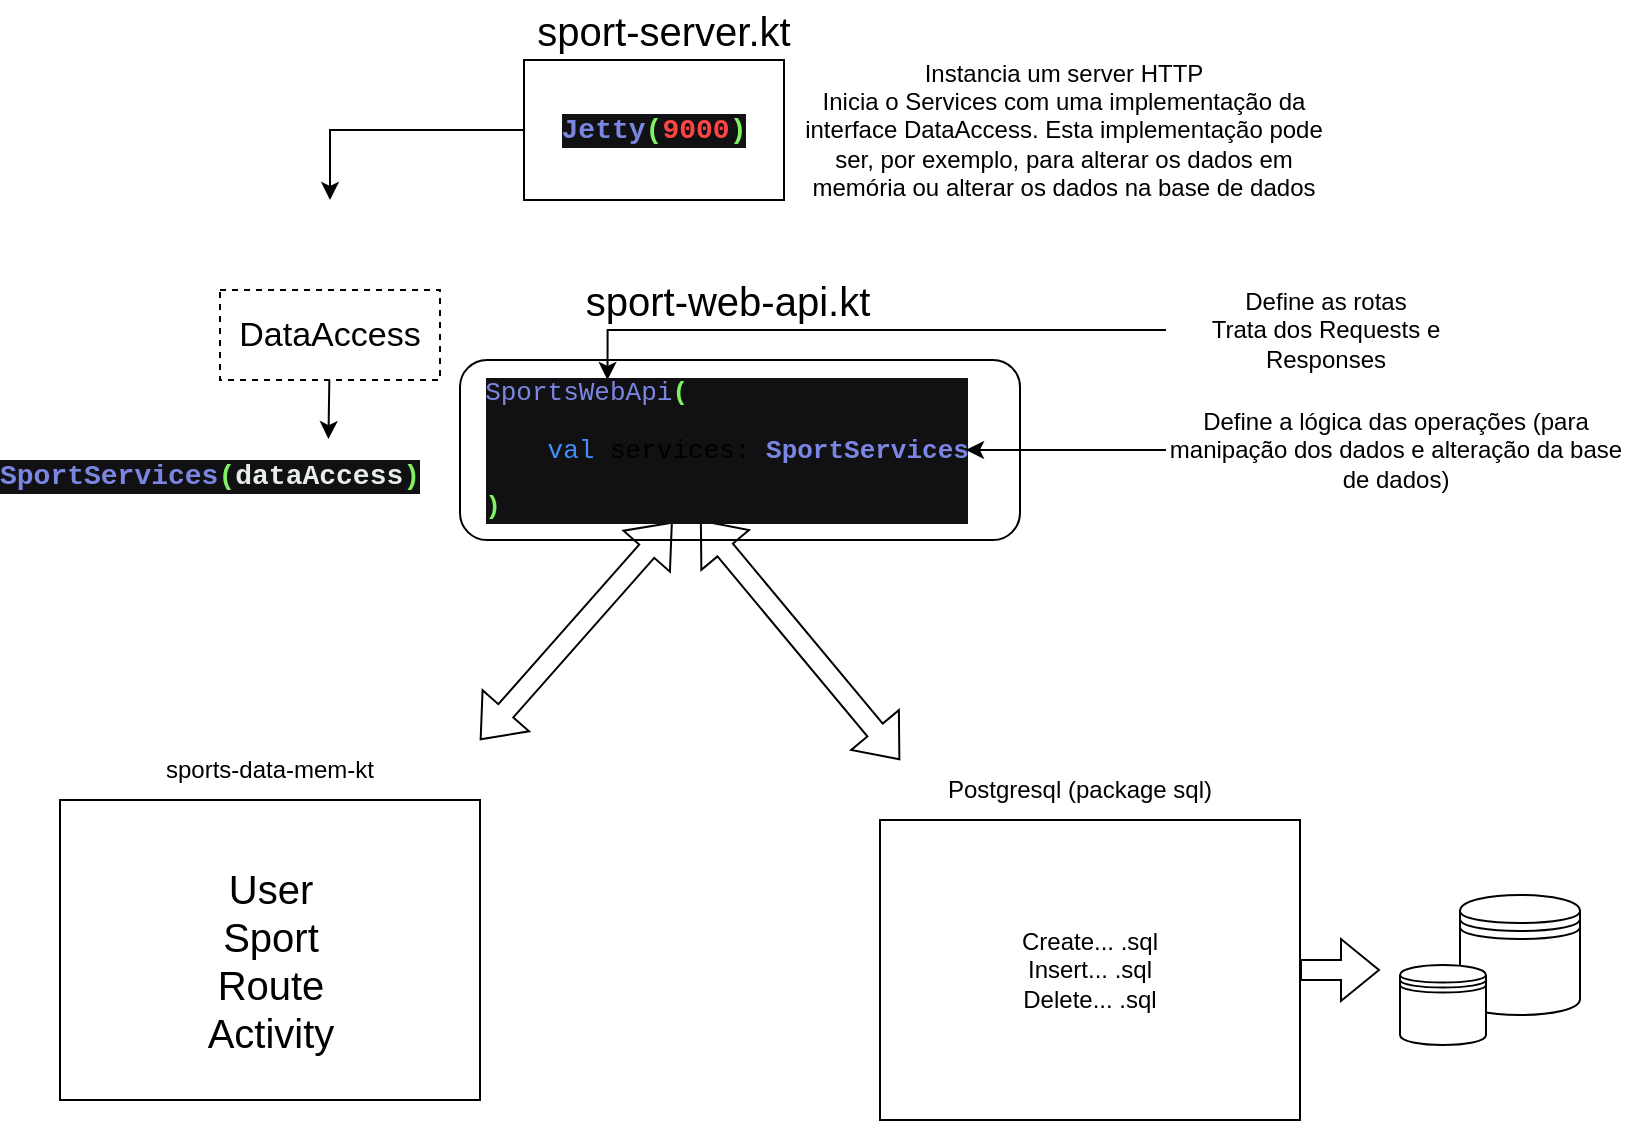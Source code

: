 <mxfile version="17.4.0" type="device"><diagram id="t6QnFY28ZiFEdFZgNadr" name="Page-1"><mxGraphModel dx="1021" dy="1681" grid="1" gridSize="10" guides="1" tooltips="1" connect="1" arrows="1" fold="1" page="1" pageScale="1" pageWidth="827" pageHeight="1169" math="0" shadow="0"><root><mxCell id="0"/><mxCell id="1" parent="0"/><mxCell id="5KlyjFifvIUy6kqjpGJM-24" value="" style="rounded=1;whiteSpace=wrap;html=1;fontSize=20;" vertex="1" parent="1"><mxGeometry x="280" y="80" width="280" height="90" as="geometry"/></mxCell><mxCell id="5KlyjFifvIUy6kqjpGJM-1" value="sport-server.kt" style="text;html=1;strokeColor=none;fillColor=none;align=center;verticalAlign=middle;whiteSpace=wrap;rounded=0;fontSize=20;" vertex="1" parent="1"><mxGeometry x="300" y="-100" width="164" height="30" as="geometry"/></mxCell><mxCell id="5KlyjFifvIUy6kqjpGJM-2" value="Instancia um server HTTP&lt;br&gt;Inicia o Services com uma implementação da interface DataAccess. Esta implementação pode ser, por exemplo, para alterar os dados em memória ou alterar os dados na base de dados" style="text;html=1;strokeColor=none;fillColor=none;align=center;verticalAlign=middle;whiteSpace=wrap;rounded=0;" vertex="1" parent="1"><mxGeometry x="447" y="-85" width="270" height="100" as="geometry"/></mxCell><mxCell id="5KlyjFifvIUy6kqjpGJM-37" style="edgeStyle=orthogonalEdgeStyle;rounded=0;orthogonalLoop=1;jettySize=auto;html=1;entryX=0.25;entryY=0;entryDx=0;entryDy=0;fontSize=13;fontColor=#7B86E2;" edge="1" parent="1" source="5KlyjFifvIUy6kqjpGJM-4" target="5KlyjFifvIUy6kqjpGJM-3"><mxGeometry relative="1" as="geometry"/></mxCell><mxCell id="5KlyjFifvIUy6kqjpGJM-4" value="Define as rotas&lt;br&gt;Trata dos Requests e Responses" style="text;html=1;strokeColor=none;fillColor=none;align=center;verticalAlign=middle;whiteSpace=wrap;rounded=0;" vertex="1" parent="1"><mxGeometry x="633" y="35" width="160" height="60" as="geometry"/></mxCell><mxCell id="5KlyjFifvIUy6kqjpGJM-36" style="rounded=0;orthogonalLoop=1;jettySize=auto;html=1;entryX=1;entryY=0.5;entryDx=0;entryDy=0;fontSize=13;fontColor=#7B86E2;exitX=0;exitY=0.5;exitDx=0;exitDy=0;" edge="1" parent="1" source="5KlyjFifvIUy6kqjpGJM-6" target="5KlyjFifvIUy6kqjpGJM-3"><mxGeometry relative="1" as="geometry"/></mxCell><mxCell id="5KlyjFifvIUy6kqjpGJM-6" value="Define a lógica das operações (para manipação dos dados e alteração da base de dados)" style="text;html=1;strokeColor=none;fillColor=none;align=center;verticalAlign=middle;whiteSpace=wrap;rounded=0;" vertex="1" parent="1"><mxGeometry x="633" y="95" width="230" height="60" as="geometry"/></mxCell><mxCell id="5KlyjFifvIUy6kqjpGJM-7" value="" style="rounded=0;whiteSpace=wrap;html=1;" vertex="1" parent="1"><mxGeometry x="80" y="300" width="210" height="150" as="geometry"/></mxCell><mxCell id="5KlyjFifvIUy6kqjpGJM-8" value="sports-data-mem-kt" style="text;html=1;strokeColor=none;fillColor=none;align=center;verticalAlign=middle;whiteSpace=wrap;rounded=0;" vertex="1" parent="1"><mxGeometry x="80" y="270" width="210" height="30" as="geometry"/></mxCell><mxCell id="5KlyjFifvIUy6kqjpGJM-9" value="Create... .sql&lt;br&gt;Insert... .sql&lt;br&gt;Delete... .sql" style="rounded=0;whiteSpace=wrap;html=1;" vertex="1" parent="1"><mxGeometry x="490" y="310" width="210" height="150" as="geometry"/></mxCell><mxCell id="5KlyjFifvIUy6kqjpGJM-10" value="Postgresql (package sql)" style="text;html=1;strokeColor=none;fillColor=none;align=center;verticalAlign=middle;whiteSpace=wrap;rounded=0;" vertex="1" parent="1"><mxGeometry x="500" y="280" width="180" height="30" as="geometry"/></mxCell><mxCell id="5KlyjFifvIUy6kqjpGJM-13" value="User&lt;br&gt;Sport&lt;br&gt;Route&lt;br&gt;Activity" style="text;html=1;strokeColor=none;fillColor=none;align=center;verticalAlign=middle;whiteSpace=wrap;rounded=0;fontSize=20;" vertex="1" parent="1"><mxGeometry x="117.5" y="320" width="135" height="120" as="geometry"/></mxCell><mxCell id="5KlyjFifvIUy6kqjpGJM-18" value="" style="shape=flexArrow;endArrow=classic;startArrow=classic;html=1;rounded=0;fontSize=20;entryX=0.386;entryY=1.014;entryDx=0;entryDy=0;entryPerimeter=0;exitX=1;exitY=0;exitDx=0;exitDy=0;" edge="1" parent="1" source="5KlyjFifvIUy6kqjpGJM-8" target="5KlyjFifvIUy6kqjpGJM-3"><mxGeometry width="100" height="100" relative="1" as="geometry"><mxPoint x="240" y="360" as="sourcePoint"/><mxPoint x="370" y="190" as="targetPoint"/></mxGeometry></mxCell><mxCell id="5KlyjFifvIUy6kqjpGJM-19" value="" style="shape=flexArrow;endArrow=classic;startArrow=classic;html=1;rounded=0;fontSize=20;exitX=0.444;exitY=1;exitDx=0;exitDy=0;exitPerimeter=0;entryX=0;entryY=0;entryDx=0;entryDy=0;" edge="1" parent="1" source="5KlyjFifvIUy6kqjpGJM-3" target="5KlyjFifvIUy6kqjpGJM-10"><mxGeometry width="100" height="100" relative="1" as="geometry"><mxPoint x="395" y="230.0" as="sourcePoint"/><mxPoint x="520" y="360" as="targetPoint"/></mxGeometry></mxCell><mxCell id="5KlyjFifvIUy6kqjpGJM-20" value="" style="shape=datastore;whiteSpace=wrap;html=1;fontSize=20;" vertex="1" parent="1"><mxGeometry x="780" y="347.5" width="60" height="60" as="geometry"/></mxCell><mxCell id="5KlyjFifvIUy6kqjpGJM-21" value="" style="shape=datastore;whiteSpace=wrap;html=1;fontSize=20;" vertex="1" parent="1"><mxGeometry x="750" y="382.5" width="43" height="40" as="geometry"/></mxCell><mxCell id="5KlyjFifvIUy6kqjpGJM-23" value="" style="shape=flexArrow;endArrow=classic;html=1;rounded=0;fontSize=20;exitX=1;exitY=0.5;exitDx=0;exitDy=0;" edge="1" parent="1" source="5KlyjFifvIUy6kqjpGJM-9"><mxGeometry width="50" height="50" relative="1" as="geometry"><mxPoint x="390" y="340" as="sourcePoint"/><mxPoint x="740" y="385" as="targetPoint"/></mxGeometry></mxCell><mxCell id="5KlyjFifvIUy6kqjpGJM-3" value="&lt;pre style=&quot;background-color: rgb(17 , 17 , 20) ; font-family: &amp;#34;courier new&amp;#34; , monospace ; font-size: 13px&quot;&gt;&lt;pre style=&quot;text-align: left ; font-family: &amp;#34;courier new&amp;#34; , monospace&quot;&gt;&lt;font color=&quot;#7b86e2&quot;&gt;SportsWebApi&lt;/font&gt;&lt;span style=&quot;color: #7ff261 ; font-weight: bold&quot;&gt;(&lt;/span&gt;&lt;/pre&gt;&lt;pre style=&quot;font-family: &amp;#34;courier new&amp;#34; , monospace&quot;&gt;&lt;span style=&quot;color: #418ff9&quot;&gt;    val &lt;/span&gt;services: &lt;span style=&quot;color: #7b86e2 ; font-weight: bold&quot;&gt;SportServices&lt;/span&gt;&lt;/pre&gt;&lt;pre style=&quot;text-align: left ; font-family: &amp;#34;courier new&amp;#34; , monospace&quot;&gt;&lt;span style=&quot;color: #7ff261 ; font-weight: bold&quot;&gt;)&lt;/span&gt;&lt;/pre&gt;&lt;/pre&gt;" style="text;html=1;strokeColor=none;fillColor=none;align=center;verticalAlign=middle;whiteSpace=wrap;rounded=0;fontSize=20;strokeWidth=1;spacing=0;spacingTop=0;" vertex="1" parent="1"><mxGeometry x="294" y="90" width="239" height="70" as="geometry"/></mxCell><mxCell id="5KlyjFifvIUy6kqjpGJM-42" style="rounded=0;orthogonalLoop=1;jettySize=auto;html=1;entryX=0.782;entryY=-0.013;entryDx=0;entryDy=0;entryPerimeter=0;fontSize=13;fontColor=#7B86E2;" edge="1" parent="1" source="5KlyjFifvIUy6kqjpGJM-25" target="5KlyjFifvIUy6kqjpGJM-41"><mxGeometry relative="1" as="geometry"/></mxCell><mxCell id="5KlyjFifvIUy6kqjpGJM-25" value="DataAccess" style="rounded=0;whiteSpace=wrap;html=1;fontSize=17;dashed=1;" vertex="1" parent="1"><mxGeometry x="160" y="45" width="110" height="45" as="geometry"/></mxCell><mxCell id="5KlyjFifvIUy6kqjpGJM-26" value="" style="shape=image;html=1;verticalAlign=top;verticalLabelPosition=bottom;labelBackgroundColor=#ffffff;imageAspect=0;aspect=fixed;image=https://cdn2.iconfinder.com/data/icons/freecns-cumulus/32/519878-87_Lightning-128.png;dashed=1;fontSize=17;" vertex="1" parent="1"><mxGeometry x="190" width="50" height="50" as="geometry"/></mxCell><mxCell id="5KlyjFifvIUy6kqjpGJM-32" style="edgeStyle=orthogonalEdgeStyle;rounded=0;orthogonalLoop=1;jettySize=auto;html=1;fontSize=17;entryX=0.5;entryY=0;entryDx=0;entryDy=0;" edge="1" parent="1" source="5KlyjFifvIUy6kqjpGJM-31" target="5KlyjFifvIUy6kqjpGJM-26"><mxGeometry relative="1" as="geometry"><Array as="points"><mxPoint x="215" y="-35"/></Array></mxGeometry></mxCell><mxCell id="5KlyjFifvIUy6kqjpGJM-31" value="&lt;pre style=&quot;background-color: rgb(17 , 17 , 20) ; font-family: &amp;#34;courier new&amp;#34; , monospace ; font-size: 10.5pt&quot;&gt;&lt;span style=&quot;color: #7b86e2 ; font-weight: bold&quot;&gt;Jetty&lt;/span&gt;&lt;span style=&quot;color: #7ff261 ; font-weight: bold&quot;&gt;(&lt;/span&gt;&lt;span style=&quot;color: #ff4444 ; font-weight: bold&quot;&gt;9000&lt;/span&gt;&lt;span style=&quot;color: #7ff261 ; font-weight: bold&quot;&gt;)&lt;/span&gt;&lt;/pre&gt;" style="rounded=0;whiteSpace=wrap;html=1;fontSize=17;" vertex="1" parent="1"><mxGeometry x="312" y="-70" width="130" height="70" as="geometry"/></mxCell><mxCell id="5KlyjFifvIUy6kqjpGJM-35" value="sport-web-api.kt" style="text;html=1;strokeColor=none;fillColor=none;align=center;verticalAlign=middle;whiteSpace=wrap;rounded=0;fontSize=20;" vertex="1" parent="1"><mxGeometry x="332" y="35" width="164" height="30" as="geometry"/></mxCell><mxCell id="5KlyjFifvIUy6kqjpGJM-41" value="&lt;pre style=&quot;background-color: #111114 ; color: #f0f0f0 ; font-family: &amp;#34;courier new&amp;#34; , monospace ; font-size: 10.5pt&quot;&gt;&lt;span style=&quot;color: #7b86e2 ; font-weight: bold&quot;&gt;SportServices&lt;/span&gt;&lt;span style=&quot;color: #7ff261 ; font-weight: bold&quot;&gt;(&lt;/span&gt;&lt;span style=&quot;color: #e7edea ; font-weight: bold&quot;&gt;dataAccess&lt;/span&gt;&lt;span style=&quot;color: #7ff261 ; font-weight: bold&quot;&gt;)&lt;/span&gt;&lt;/pre&gt;" style="text;html=1;strokeColor=none;fillColor=none;align=center;verticalAlign=middle;whiteSpace=wrap;rounded=0;fontSize=13;fontColor=#7B86E2;" vertex="1" parent="1"><mxGeometry x="50" y="120" width="210" height="35" as="geometry"/></mxCell></root></mxGraphModel></diagram></mxfile>